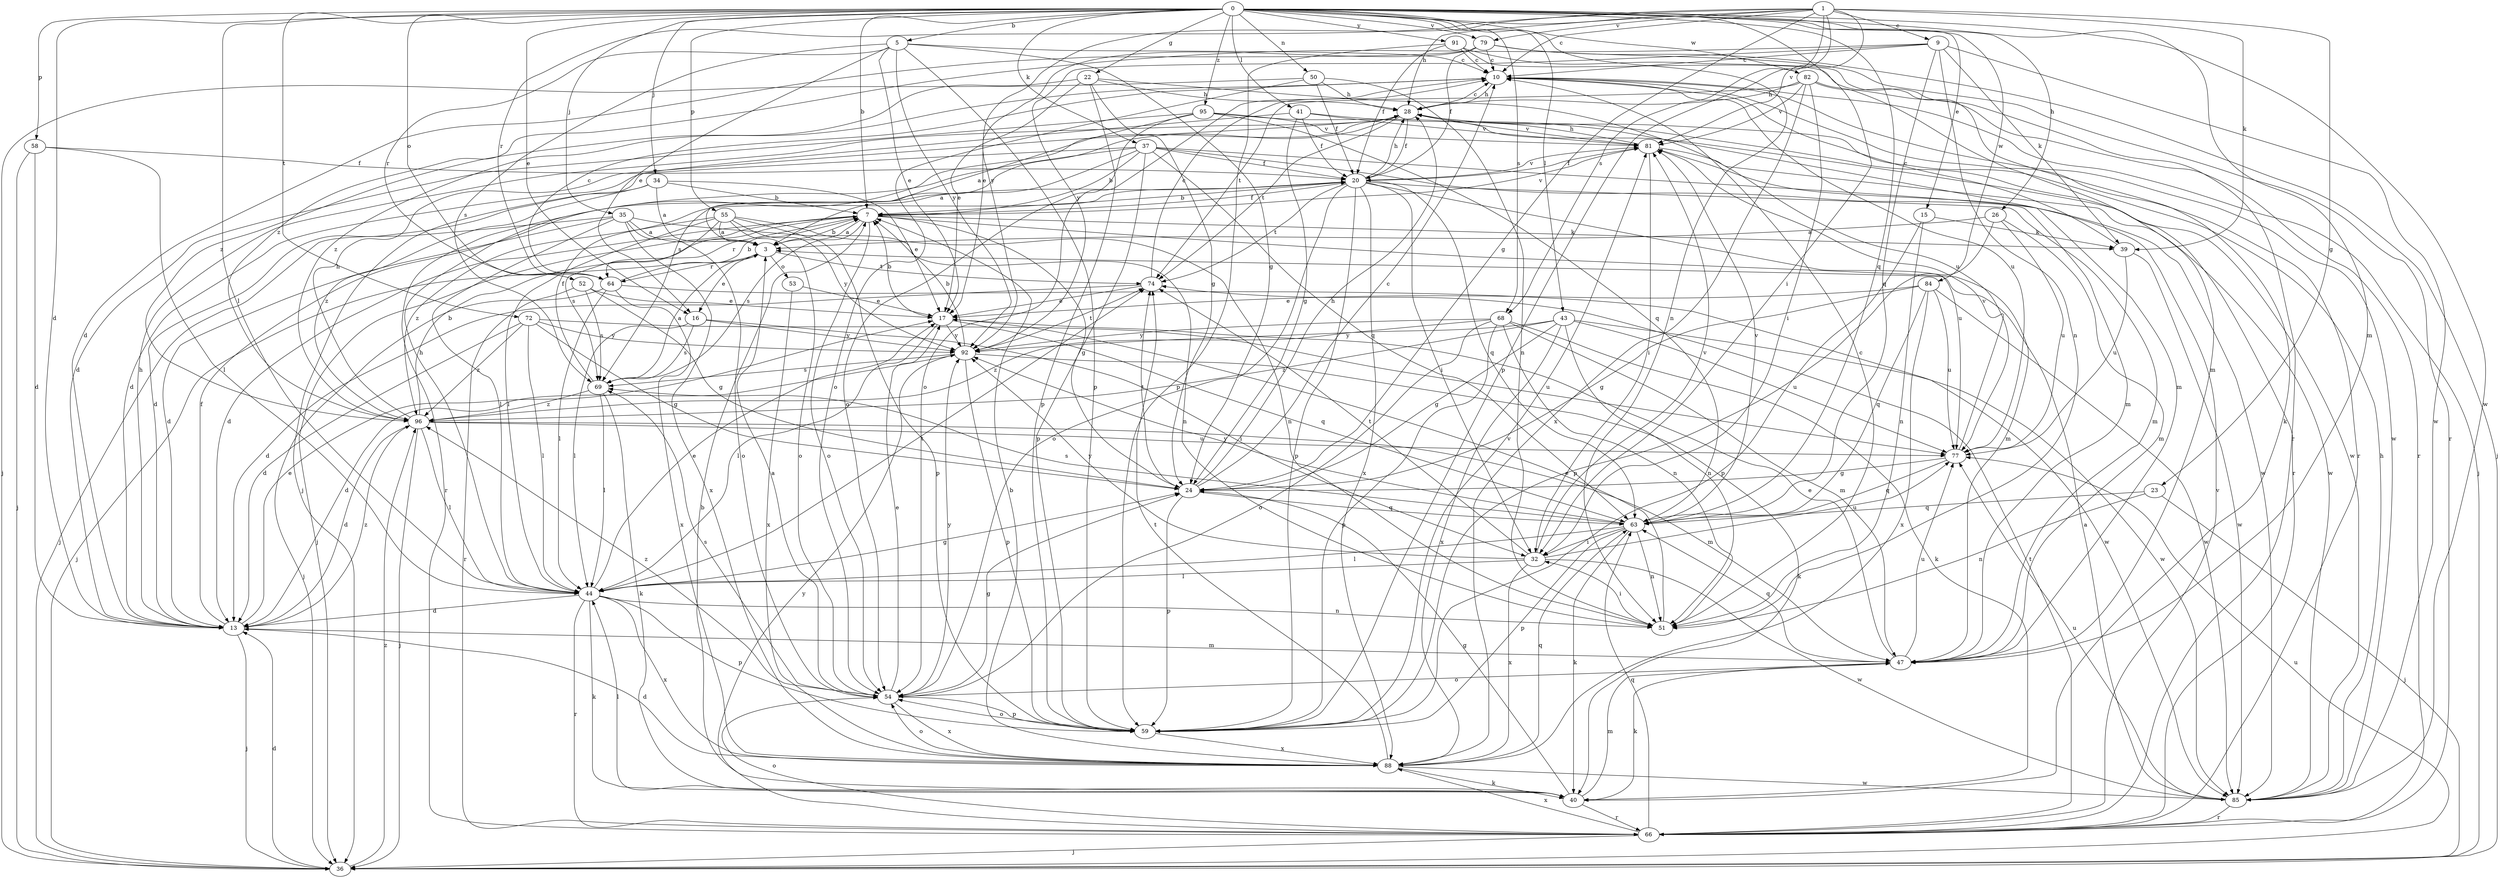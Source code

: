 strict digraph  {
0;
1;
3;
5;
7;
9;
10;
13;
15;
16;
17;
20;
22;
23;
24;
26;
28;
32;
34;
35;
36;
37;
39;
40;
41;
43;
44;
47;
50;
51;
52;
53;
54;
55;
58;
59;
63;
64;
66;
68;
69;
72;
74;
77;
79;
81;
82;
84;
85;
88;
91;
92;
95;
96;
0 -> 5  [label=b];
0 -> 7  [label=b];
0 -> 13  [label=d];
0 -> 15  [label=e];
0 -> 16  [label=e];
0 -> 22  [label=g];
0 -> 26  [label=h];
0 -> 32  [label=i];
0 -> 34  [label=j];
0 -> 35  [label=j];
0 -> 37  [label=k];
0 -> 41  [label=l];
0 -> 43  [label=l];
0 -> 44  [label=l];
0 -> 47  [label=m];
0 -> 50  [label=n];
0 -> 51  [label=n];
0 -> 52  [label=o];
0 -> 55  [label=p];
0 -> 58  [label=p];
0 -> 63  [label=q];
0 -> 68  [label=s];
0 -> 72  [label=t];
0 -> 79  [label=v];
0 -> 82  [label=w];
0 -> 84  [label=w];
0 -> 85  [label=w];
0 -> 91  [label=y];
0 -> 95  [label=z];
1 -> 9  [label=c];
1 -> 10  [label=c];
1 -> 23  [label=g];
1 -> 24  [label=g];
1 -> 28  [label=h];
1 -> 39  [label=k];
1 -> 59  [label=p];
1 -> 64  [label=r];
1 -> 68  [label=s];
1 -> 79  [label=v];
1 -> 81  [label=v];
1 -> 92  [label=y];
3 -> 7  [label=b];
3 -> 16  [label=e];
3 -> 36  [label=j];
3 -> 53  [label=o];
3 -> 64  [label=r];
3 -> 74  [label=t];
5 -> 10  [label=c];
5 -> 16  [label=e];
5 -> 17  [label=e];
5 -> 24  [label=g];
5 -> 59  [label=p];
5 -> 64  [label=r];
5 -> 69  [label=s];
5 -> 92  [label=y];
7 -> 3  [label=a];
7 -> 13  [label=d];
7 -> 20  [label=f];
7 -> 24  [label=g];
7 -> 36  [label=j];
7 -> 39  [label=k];
7 -> 47  [label=m];
7 -> 54  [label=o];
7 -> 64  [label=r];
7 -> 69  [label=s];
7 -> 81  [label=v];
9 -> 10  [label=c];
9 -> 39  [label=k];
9 -> 51  [label=n];
9 -> 63  [label=q];
9 -> 85  [label=w];
9 -> 92  [label=y];
9 -> 96  [label=z];
10 -> 28  [label=h];
10 -> 36  [label=j];
10 -> 54  [label=o];
10 -> 66  [label=r];
10 -> 77  [label=u];
10 -> 85  [label=w];
10 -> 96  [label=z];
13 -> 17  [label=e];
13 -> 20  [label=f];
13 -> 28  [label=h];
13 -> 36  [label=j];
13 -> 47  [label=m];
13 -> 96  [label=z];
15 -> 39  [label=k];
15 -> 51  [label=n];
15 -> 59  [label=p];
16 -> 32  [label=i];
16 -> 44  [label=l];
16 -> 69  [label=s];
16 -> 92  [label=y];
17 -> 7  [label=b];
17 -> 44  [label=l];
17 -> 63  [label=q];
17 -> 92  [label=y];
20 -> 7  [label=b];
20 -> 28  [label=h];
20 -> 32  [label=i];
20 -> 47  [label=m];
20 -> 54  [label=o];
20 -> 59  [label=p];
20 -> 63  [label=q];
20 -> 74  [label=t];
20 -> 77  [label=u];
20 -> 81  [label=v];
20 -> 88  [label=x];
22 -> 17  [label=e];
22 -> 24  [label=g];
22 -> 28  [label=h];
22 -> 59  [label=p];
22 -> 77  [label=u];
22 -> 96  [label=z];
23 -> 36  [label=j];
23 -> 51  [label=n];
23 -> 63  [label=q];
24 -> 10  [label=c];
24 -> 28  [label=h];
24 -> 59  [label=p];
24 -> 63  [label=q];
24 -> 74  [label=t];
26 -> 3  [label=a];
26 -> 47  [label=m];
26 -> 59  [label=p];
26 -> 77  [label=u];
28 -> 10  [label=c];
28 -> 20  [label=f];
28 -> 66  [label=r];
28 -> 69  [label=s];
28 -> 74  [label=t];
28 -> 81  [label=v];
32 -> 44  [label=l];
32 -> 74  [label=t];
32 -> 77  [label=u];
32 -> 81  [label=v];
32 -> 85  [label=w];
32 -> 88  [label=x];
32 -> 92  [label=y];
34 -> 3  [label=a];
34 -> 7  [label=b];
34 -> 13  [label=d];
34 -> 17  [label=e];
34 -> 96  [label=z];
35 -> 3  [label=a];
35 -> 13  [label=d];
35 -> 36  [label=j];
35 -> 44  [label=l];
35 -> 51  [label=n];
35 -> 54  [label=o];
35 -> 88  [label=x];
36 -> 13  [label=d];
36 -> 77  [label=u];
36 -> 96  [label=z];
37 -> 3  [label=a];
37 -> 7  [label=b];
37 -> 13  [label=d];
37 -> 20  [label=f];
37 -> 47  [label=m];
37 -> 59  [label=p];
37 -> 63  [label=q];
37 -> 66  [label=r];
37 -> 85  [label=w];
39 -> 10  [label=c];
39 -> 77  [label=u];
39 -> 85  [label=w];
40 -> 7  [label=b];
40 -> 24  [label=g];
40 -> 44  [label=l];
40 -> 47  [label=m];
40 -> 66  [label=r];
41 -> 20  [label=f];
41 -> 24  [label=g];
41 -> 36  [label=j];
41 -> 47  [label=m];
41 -> 81  [label=v];
43 -> 24  [label=g];
43 -> 51  [label=n];
43 -> 77  [label=u];
43 -> 85  [label=w];
43 -> 88  [label=x];
43 -> 92  [label=y];
43 -> 96  [label=z];
44 -> 13  [label=d];
44 -> 17  [label=e];
44 -> 24  [label=g];
44 -> 28  [label=h];
44 -> 40  [label=k];
44 -> 51  [label=n];
44 -> 59  [label=p];
44 -> 66  [label=r];
44 -> 74  [label=t];
44 -> 88  [label=x];
47 -> 17  [label=e];
47 -> 40  [label=k];
47 -> 54  [label=o];
47 -> 63  [label=q];
47 -> 77  [label=u];
50 -> 20  [label=f];
50 -> 28  [label=h];
50 -> 36  [label=j];
50 -> 51  [label=n];
50 -> 54  [label=o];
51 -> 10  [label=c];
51 -> 17  [label=e];
51 -> 32  [label=i];
52 -> 17  [label=e];
52 -> 24  [label=g];
52 -> 66  [label=r];
52 -> 69  [label=s];
53 -> 17  [label=e];
53 -> 88  [label=x];
54 -> 3  [label=a];
54 -> 17  [label=e];
54 -> 24  [label=g];
54 -> 59  [label=p];
54 -> 69  [label=s];
54 -> 88  [label=x];
54 -> 92  [label=y];
54 -> 96  [label=z];
55 -> 3  [label=a];
55 -> 44  [label=l];
55 -> 51  [label=n];
55 -> 54  [label=o];
55 -> 59  [label=p];
55 -> 69  [label=s];
55 -> 92  [label=y];
55 -> 96  [label=z];
58 -> 13  [label=d];
58 -> 20  [label=f];
58 -> 36  [label=j];
58 -> 44  [label=l];
59 -> 54  [label=o];
59 -> 81  [label=v];
59 -> 88  [label=x];
63 -> 32  [label=i];
63 -> 40  [label=k];
63 -> 44  [label=l];
63 -> 51  [label=n];
63 -> 59  [label=p];
63 -> 69  [label=s];
63 -> 81  [label=v];
63 -> 92  [label=y];
64 -> 7  [label=b];
64 -> 10  [label=c];
64 -> 36  [label=j];
64 -> 44  [label=l];
64 -> 85  [label=w];
64 -> 88  [label=x];
66 -> 36  [label=j];
66 -> 54  [label=o];
66 -> 63  [label=q];
66 -> 74  [label=t];
66 -> 81  [label=v];
66 -> 88  [label=x];
66 -> 92  [label=y];
68 -> 40  [label=k];
68 -> 47  [label=m];
68 -> 51  [label=n];
68 -> 54  [label=o];
68 -> 59  [label=p];
68 -> 92  [label=y];
68 -> 96  [label=z];
69 -> 3  [label=a];
69 -> 20  [label=f];
69 -> 40  [label=k];
69 -> 44  [label=l];
69 -> 96  [label=z];
72 -> 13  [label=d];
72 -> 24  [label=g];
72 -> 44  [label=l];
72 -> 77  [label=u];
72 -> 92  [label=y];
72 -> 96  [label=z];
74 -> 10  [label=c];
74 -> 13  [label=d];
74 -> 17  [label=e];
77 -> 24  [label=g];
77 -> 63  [label=q];
77 -> 81  [label=v];
79 -> 10  [label=c];
79 -> 13  [label=d];
79 -> 17  [label=e];
79 -> 20  [label=f];
79 -> 36  [label=j];
79 -> 66  [label=r];
81 -> 20  [label=f];
81 -> 28  [label=h];
81 -> 32  [label=i];
81 -> 85  [label=w];
82 -> 28  [label=h];
82 -> 32  [label=i];
82 -> 47  [label=m];
82 -> 66  [label=r];
82 -> 74  [label=t];
82 -> 81  [label=v];
82 -> 88  [label=x];
84 -> 17  [label=e];
84 -> 24  [label=g];
84 -> 63  [label=q];
84 -> 77  [label=u];
84 -> 85  [label=w];
84 -> 88  [label=x];
85 -> 3  [label=a];
85 -> 28  [label=h];
85 -> 66  [label=r];
85 -> 77  [label=u];
88 -> 7  [label=b];
88 -> 13  [label=d];
88 -> 40  [label=k];
88 -> 54  [label=o];
88 -> 63  [label=q];
88 -> 74  [label=t];
88 -> 85  [label=w];
91 -> 10  [label=c];
91 -> 20  [label=f];
91 -> 40  [label=k];
91 -> 59  [label=p];
91 -> 66  [label=r];
92 -> 7  [label=b];
92 -> 13  [label=d];
92 -> 40  [label=k];
92 -> 59  [label=p];
92 -> 69  [label=s];
92 -> 74  [label=t];
95 -> 3  [label=a];
95 -> 13  [label=d];
95 -> 54  [label=o];
95 -> 63  [label=q];
95 -> 81  [label=v];
95 -> 85  [label=w];
96 -> 7  [label=b];
96 -> 13  [label=d];
96 -> 28  [label=h];
96 -> 36  [label=j];
96 -> 44  [label=l];
96 -> 47  [label=m];
96 -> 77  [label=u];
}
